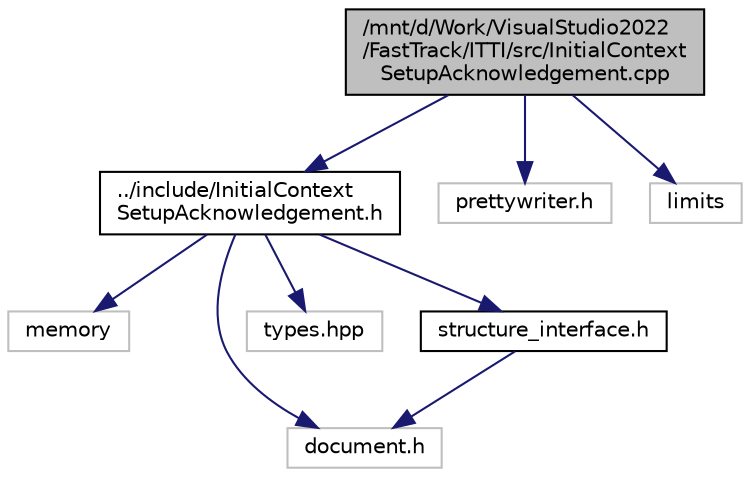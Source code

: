 digraph "/mnt/d/Work/VisualStudio2022/FastTrack/ITTI/src/InitialContextSetupAcknowledgement.cpp"
{
 // LATEX_PDF_SIZE
  edge [fontname="Helvetica",fontsize="10",labelfontname="Helvetica",labelfontsize="10"];
  node [fontname="Helvetica",fontsize="10",shape=record];
  Node1 [label="/mnt/d/Work/VisualStudio2022\l/FastTrack/ITTI/src/InitialContext\lSetupAcknowledgement.cpp",height=0.2,width=0.4,color="black", fillcolor="grey75", style="filled", fontcolor="black",tooltip="Realization of \"vran::rrc_cu::lte::InitialContextSetupAcknowledgement\" struct handler."];
  Node1 -> Node2 [color="midnightblue",fontsize="10",style="solid",fontname="Helvetica"];
  Node2 [label="../include/InitialContext\lSetupAcknowledgement.h",height=0.2,width=0.4,color="black", fillcolor="white", style="filled",URL="$InitialContextSetupAcknowledgement_8h.html",tooltip="Struct handler of \"vran::rrc_cu::lte::InitialContextSetupAcknowledgement\" struct."];
  Node2 -> Node3 [color="midnightblue",fontsize="10",style="solid",fontname="Helvetica"];
  Node3 [label="memory",height=0.2,width=0.4,color="grey75", fillcolor="white", style="filled",tooltip=" "];
  Node2 -> Node4 [color="midnightblue",fontsize="10",style="solid",fontname="Helvetica"];
  Node4 [label="document.h",height=0.2,width=0.4,color="grey75", fillcolor="white", style="filled",tooltip=" "];
  Node2 -> Node5 [color="midnightblue",fontsize="10",style="solid",fontname="Helvetica"];
  Node5 [label="types.hpp",height=0.2,width=0.4,color="grey75", fillcolor="white", style="filled",tooltip=" "];
  Node2 -> Node6 [color="midnightblue",fontsize="10",style="solid",fontname="Helvetica"];
  Node6 [label="structure_interface.h",height=0.2,width=0.4,color="black", fillcolor="white", style="filled",URL="$structure__interface_8h.html",tooltip="Interface of serializable structures."];
  Node6 -> Node4 [color="midnightblue",fontsize="10",style="solid",fontname="Helvetica"];
  Node1 -> Node7 [color="midnightblue",fontsize="10",style="solid",fontname="Helvetica"];
  Node7 [label="prettywriter.h",height=0.2,width=0.4,color="grey75", fillcolor="white", style="filled",tooltip=" "];
  Node1 -> Node8 [color="midnightblue",fontsize="10",style="solid",fontname="Helvetica"];
  Node8 [label="limits",height=0.2,width=0.4,color="grey75", fillcolor="white", style="filled",tooltip=" "];
}
